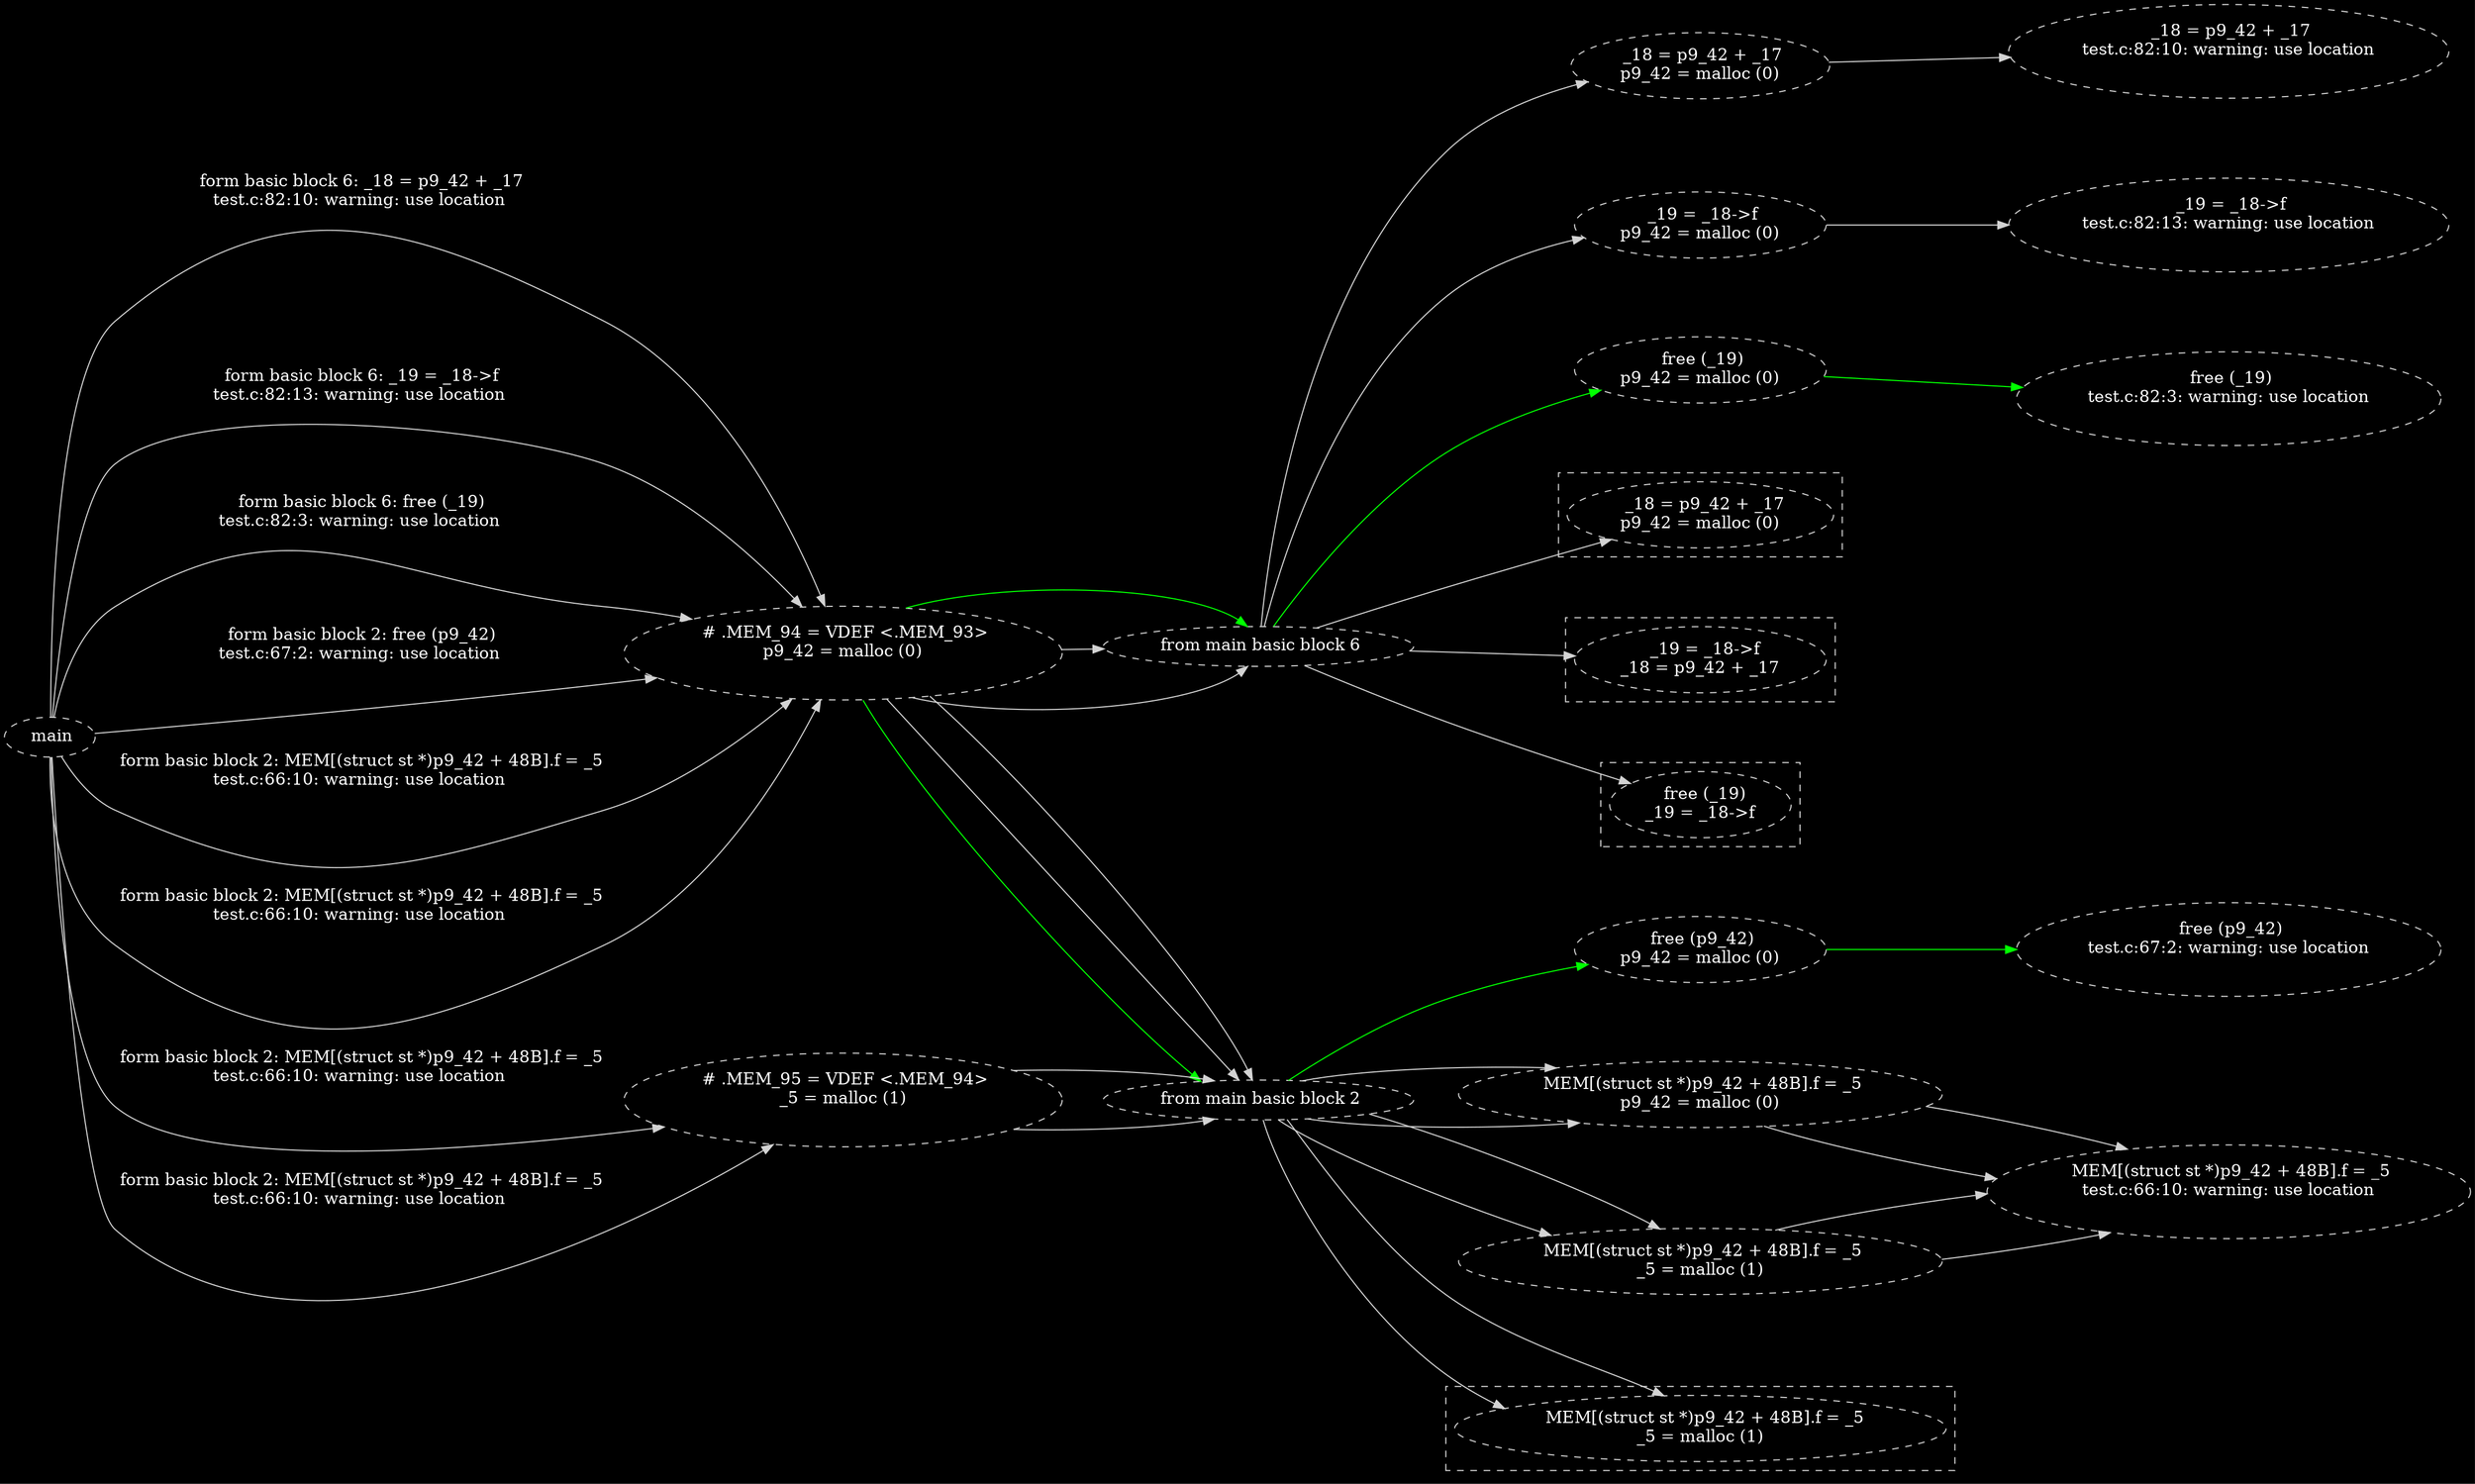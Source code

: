 digraph {   graph [bgcolor=black];node [fillcolor=black color=lightgray     fontsize = 15 fontcolor=white  style="filled,dashed"]; edge [color=lightgray]; constraint=false ;rankdir = LR; rank=same; nodesep=1.0; 


" main
"->


" # .MEM_94 = VDEF <.MEM_93>
p9_42 = malloc (0)

"

[fontsize = 15 fontcolor=white;label=" form basic block 6: _18 = p9_42 + _17
test.c:82:10: warning: use location

" ]

" # .MEM_94 = VDEF <.MEM_93>
p9_42 = malloc (0)

"->

" from main basic block 6"

->" _18 = p9_42 + _17
p9_42 = malloc (0)
"

->" _18 = p9_42 + _17
test.c:82:10: warning: use location

"


" main
"->


" # .MEM_94 = VDEF <.MEM_93>
p9_42 = malloc (0)

"

[fontsize = 15 fontcolor=white;label=" form basic block 6: _19 = _18->f
test.c:82:13: warning: use location

" ]

" # .MEM_94 = VDEF <.MEM_93>
p9_42 = malloc (0)

"->

" from main basic block 6"

->" _19 = _18->f
p9_42 = malloc (0)
"

->" _19 = _18->f
test.c:82:13: warning: use location

"


" main
"->


" # .MEM_94 = VDEF <.MEM_93>
p9_42 = malloc (0)

"

[fontsize = 15 fontcolor=white;label=" form basic block 6: free (_19)
test.c:82:3: warning: use location

" ]

" # .MEM_94 = VDEF <.MEM_93>
p9_42 = malloc (0)

"->

" from main basic block 6"

->" free (_19)
p9_42 = malloc (0)
"

->" free (_19)
test.c:82:3: warning: use location

"

[color="green" ]


" main
"->


" # .MEM_94 = VDEF <.MEM_93>
p9_42 = malloc (0)

"

[fontsize = 15 fontcolor=white;label=" form basic block 2: free (p9_42)
test.c:67:2: warning: use location

" ]

" # .MEM_94 = VDEF <.MEM_93>
p9_42 = malloc (0)

"->

" from main basic block 2"

->" free (p9_42)
p9_42 = malloc (0)
"

->" free (p9_42)
test.c:67:2: warning: use location

"

[color="green" ]


" main
"->


" # .MEM_94 = VDEF <.MEM_93>
p9_42 = malloc (0)

"

[fontsize = 15 fontcolor=white;label=" form basic block 2: MEM[(struct st *)p9_42 + 48B].f = _5
test.c:66:10: warning: use location

" ]

" # .MEM_94 = VDEF <.MEM_93>
p9_42 = malloc (0)

"->

" from main basic block 2"

->" MEM[(struct st *)p9_42 + 48B].f = _5
p9_42 = malloc (0)
"

->" MEM[(struct st *)p9_42 + 48B].f = _5
test.c:66:10: warning: use location

"

" main
"->


" # .MEM_94 = VDEF <.MEM_93>
p9_42 = malloc (0)

"

[fontsize = 15 fontcolor=white;label=" form basic block 2: MEM[(struct st *)p9_42 + 48B].f = _5
test.c:66:10: warning: use location

" ]

" # .MEM_94 = VDEF <.MEM_93>
p9_42 = malloc (0)

"->

" from main basic block 2"

->" MEM[(struct st *)p9_42 + 48B].f = _5
p9_42 = malloc (0)
"

->" MEM[(struct st *)p9_42 + 48B].f = _5
test.c:66:10: warning: use location

"

" from main basic block 6"

->subgraph cluster_603237075 { color=lightgrey; style ="dashed";"  _18 = p9_42 + _17
p9_42 = malloc (0)
";}

" from main basic block 6"

->subgraph cluster_1100017102 { color=lightgrey; style ="dashed";"  _19 = _18->f
_18 = p9_42 + _17
";}

" from main basic block 6"

->subgraph cluster_695259726 { color=lightgrey; style ="dashed";"  free (_19)
_19 = _18->f
";}








" main
"->


" # .MEM_95 = VDEF <.MEM_94>
_5 = malloc (1)

"

[fontsize = 15 fontcolor=white;label=" form basic block 2: MEM[(struct st *)p9_42 + 48B].f = _5
test.c:66:10: warning: use location

" ]

" # .MEM_95 = VDEF <.MEM_94>
_5 = malloc (1)

"->

" from main basic block 2"

->" MEM[(struct st *)p9_42 + 48B].f = _5
_5 = malloc (1)
"

->" MEM[(struct st *)p9_42 + 48B].f = _5
test.c:66:10: warning: use location

"

" main
"->


" # .MEM_95 = VDEF <.MEM_94>
_5 = malloc (1)

"

[fontsize = 15 fontcolor=white;label=" form basic block 2: MEM[(struct st *)p9_42 + 48B].f = _5
test.c:66:10: warning: use location

" ]

" # .MEM_95 = VDEF <.MEM_94>
_5 = malloc (1)

"->

" from main basic block 2"

->" MEM[(struct st *)p9_42 + 48B].f = _5
_5 = malloc (1)
"

->" MEM[(struct st *)p9_42 + 48B].f = _5
test.c:66:10: warning: use location

"

" from main basic block 2"

->subgraph cluster_578603181 { color=lightgrey; style ="dashed";"  MEM[(struct st *)p9_42 + 48B].f = _5
_5 = malloc (1)
";}

" from main basic block 2"

->subgraph cluster_1958391862 { color=lightgrey; style ="dashed";"  MEM[(struct st *)p9_42 + 48B].f = _5
_5 = malloc (1)
";} }
